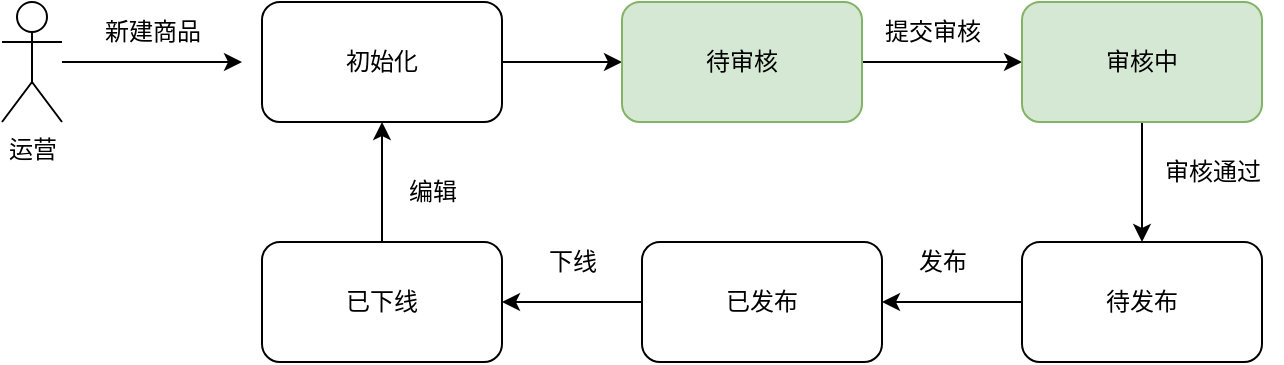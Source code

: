 <mxfile version="21.1.7" type="github">
  <diagram name="第 1 页" id="VubR08Lg9cPs3QMdT1Jg">
    <mxGraphModel dx="794" dy="516" grid="1" gridSize="10" guides="1" tooltips="1" connect="1" arrows="1" fold="1" page="1" pageScale="1" pageWidth="827" pageHeight="1169" math="0" shadow="0">
      <root>
        <mxCell id="0" />
        <mxCell id="1" parent="0" />
        <mxCell id="hNN7TGHLxLDK0E8JxWqw-6" value="" style="edgeStyle=orthogonalEdgeStyle;rounded=0;orthogonalLoop=1;jettySize=auto;html=1;" edge="1" parent="1" source="hNN7TGHLxLDK0E8JxWqw-1" target="hNN7TGHLxLDK0E8JxWqw-5">
          <mxGeometry relative="1" as="geometry" />
        </mxCell>
        <mxCell id="hNN7TGHLxLDK0E8JxWqw-1" value="初始化" style="rounded=1;whiteSpace=wrap;html=1;" vertex="1" parent="1">
          <mxGeometry x="180" y="110" width="120" height="60" as="geometry" />
        </mxCell>
        <mxCell id="hNN7TGHLxLDK0E8JxWqw-3" style="edgeStyle=orthogonalEdgeStyle;rounded=0;orthogonalLoop=1;jettySize=auto;html=1;" edge="1" parent="1" source="hNN7TGHLxLDK0E8JxWqw-2">
          <mxGeometry relative="1" as="geometry">
            <mxPoint x="170" y="140" as="targetPoint" />
          </mxGeometry>
        </mxCell>
        <mxCell id="hNN7TGHLxLDK0E8JxWqw-2" value="运营" style="shape=umlActor;verticalLabelPosition=bottom;verticalAlign=top;html=1;outlineConnect=0;" vertex="1" parent="1">
          <mxGeometry x="50" y="110" width="30" height="60" as="geometry" />
        </mxCell>
        <mxCell id="hNN7TGHLxLDK0E8JxWqw-4" value="新建商品" style="text;html=1;align=center;verticalAlign=middle;resizable=0;points=[];autosize=1;strokeColor=none;fillColor=none;" vertex="1" parent="1">
          <mxGeometry x="90" y="110" width="70" height="30" as="geometry" />
        </mxCell>
        <mxCell id="hNN7TGHLxLDK0E8JxWqw-8" value="" style="edgeStyle=orthogonalEdgeStyle;rounded=0;orthogonalLoop=1;jettySize=auto;html=1;" edge="1" parent="1" source="hNN7TGHLxLDK0E8JxWqw-5" target="hNN7TGHLxLDK0E8JxWqw-7">
          <mxGeometry relative="1" as="geometry" />
        </mxCell>
        <mxCell id="hNN7TGHLxLDK0E8JxWqw-5" value="待审核" style="whiteSpace=wrap;html=1;rounded=1;fillColor=#d5e8d4;strokeColor=#82b366;" vertex="1" parent="1">
          <mxGeometry x="360" y="110" width="120" height="60" as="geometry" />
        </mxCell>
        <mxCell id="hNN7TGHLxLDK0E8JxWqw-10" value="" style="edgeStyle=orthogonalEdgeStyle;rounded=0;orthogonalLoop=1;jettySize=auto;html=1;" edge="1" parent="1" source="hNN7TGHLxLDK0E8JxWqw-7" target="hNN7TGHLxLDK0E8JxWqw-9">
          <mxGeometry relative="1" as="geometry" />
        </mxCell>
        <mxCell id="hNN7TGHLxLDK0E8JxWqw-7" value="审核中" style="whiteSpace=wrap;html=1;rounded=1;fillColor=#d5e8d4;strokeColor=#82b366;" vertex="1" parent="1">
          <mxGeometry x="560" y="110" width="120" height="60" as="geometry" />
        </mxCell>
        <mxCell id="hNN7TGHLxLDK0E8JxWqw-14" value="" style="edgeStyle=orthogonalEdgeStyle;rounded=0;orthogonalLoop=1;jettySize=auto;html=1;" edge="1" parent="1" source="hNN7TGHLxLDK0E8JxWqw-9" target="hNN7TGHLxLDK0E8JxWqw-13">
          <mxGeometry relative="1" as="geometry" />
        </mxCell>
        <mxCell id="hNN7TGHLxLDK0E8JxWqw-9" value="待发布" style="whiteSpace=wrap;html=1;rounded=1;" vertex="1" parent="1">
          <mxGeometry x="560" y="230" width="120" height="60" as="geometry" />
        </mxCell>
        <mxCell id="hNN7TGHLxLDK0E8JxWqw-11" value="审核通过" style="text;html=1;align=center;verticalAlign=middle;resizable=0;points=[];autosize=1;strokeColor=none;fillColor=none;" vertex="1" parent="1">
          <mxGeometry x="620" y="180" width="70" height="30" as="geometry" />
        </mxCell>
        <mxCell id="hNN7TGHLxLDK0E8JxWqw-12" value="提交审核" style="text;html=1;align=center;verticalAlign=middle;resizable=0;points=[];autosize=1;strokeColor=none;fillColor=none;" vertex="1" parent="1">
          <mxGeometry x="480" y="110" width="70" height="30" as="geometry" />
        </mxCell>
        <mxCell id="hNN7TGHLxLDK0E8JxWqw-17" value="" style="edgeStyle=orthogonalEdgeStyle;rounded=0;orthogonalLoop=1;jettySize=auto;html=1;" edge="1" parent="1" source="hNN7TGHLxLDK0E8JxWqw-13" target="hNN7TGHLxLDK0E8JxWqw-16">
          <mxGeometry relative="1" as="geometry" />
        </mxCell>
        <mxCell id="hNN7TGHLxLDK0E8JxWqw-13" value="已发布" style="whiteSpace=wrap;html=1;rounded=1;" vertex="1" parent="1">
          <mxGeometry x="370" y="230" width="120" height="60" as="geometry" />
        </mxCell>
        <mxCell id="hNN7TGHLxLDK0E8JxWqw-15" value="发布" style="text;html=1;align=center;verticalAlign=middle;resizable=0;points=[];autosize=1;strokeColor=none;fillColor=none;" vertex="1" parent="1">
          <mxGeometry x="495" y="225" width="50" height="30" as="geometry" />
        </mxCell>
        <mxCell id="hNN7TGHLxLDK0E8JxWqw-19" style="edgeStyle=orthogonalEdgeStyle;rounded=0;orthogonalLoop=1;jettySize=auto;html=1;entryX=0.5;entryY=1;entryDx=0;entryDy=0;" edge="1" parent="1" source="hNN7TGHLxLDK0E8JxWqw-16" target="hNN7TGHLxLDK0E8JxWqw-1">
          <mxGeometry relative="1" as="geometry" />
        </mxCell>
        <mxCell id="hNN7TGHLxLDK0E8JxWqw-16" value="已下线" style="whiteSpace=wrap;html=1;rounded=1;" vertex="1" parent="1">
          <mxGeometry x="180" y="230" width="120" height="60" as="geometry" />
        </mxCell>
        <mxCell id="hNN7TGHLxLDK0E8JxWqw-18" value="下线" style="text;html=1;align=center;verticalAlign=middle;resizable=0;points=[];autosize=1;strokeColor=none;fillColor=none;" vertex="1" parent="1">
          <mxGeometry x="310" y="225" width="50" height="30" as="geometry" />
        </mxCell>
        <mxCell id="hNN7TGHLxLDK0E8JxWqw-20" value="编辑" style="text;html=1;align=center;verticalAlign=middle;resizable=0;points=[];autosize=1;strokeColor=none;fillColor=none;" vertex="1" parent="1">
          <mxGeometry x="240" y="190" width="50" height="30" as="geometry" />
        </mxCell>
      </root>
    </mxGraphModel>
  </diagram>
</mxfile>
